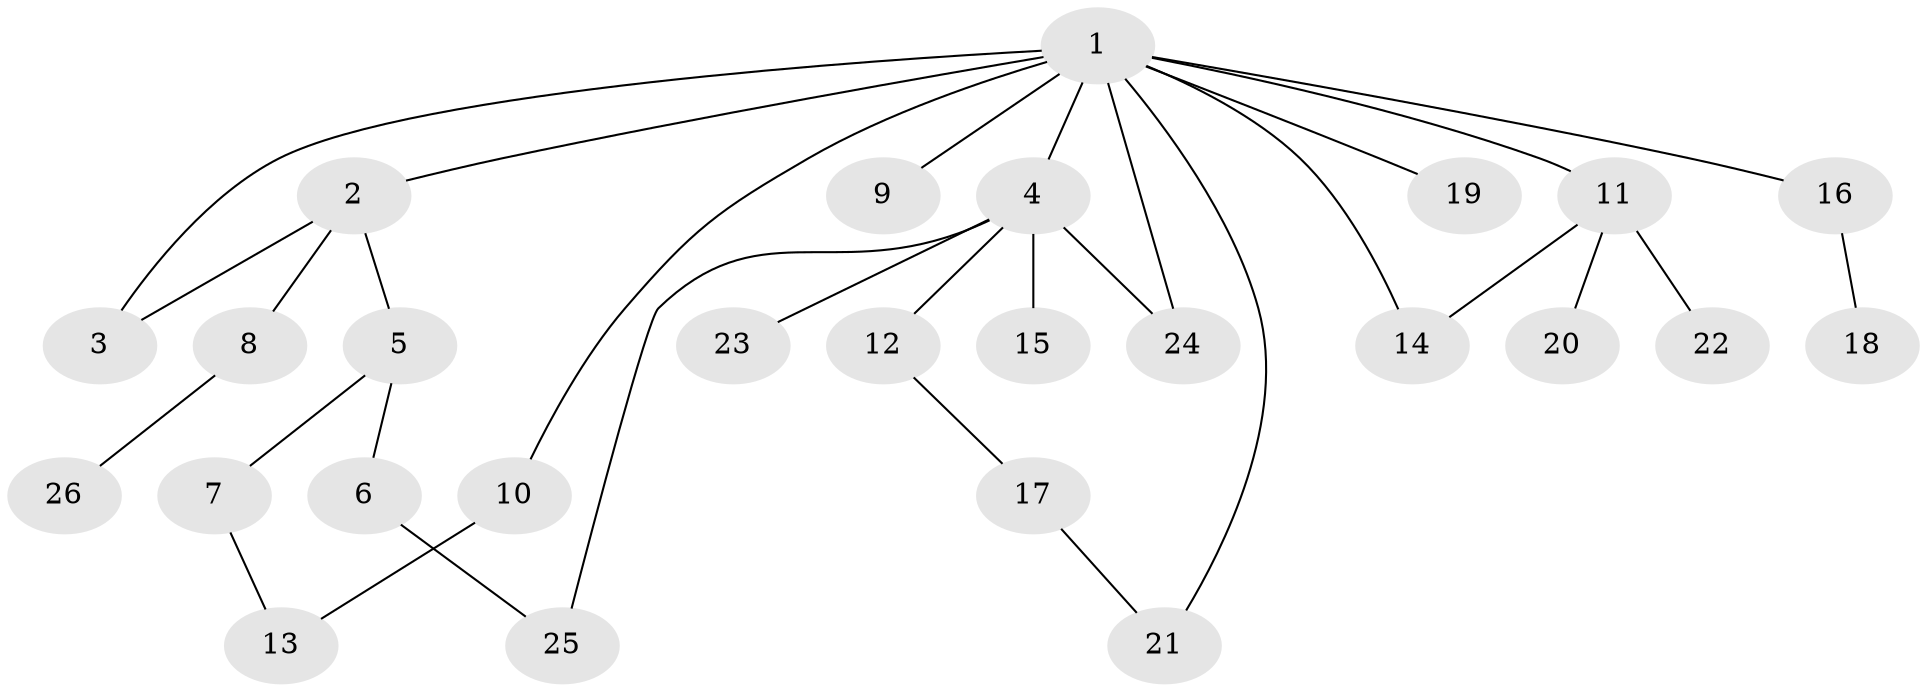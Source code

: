 // original degree distribution, {4: 0.04878048780487805, 8: 0.012195121951219513, 3: 0.17073170731707318, 5: 0.012195121951219513, 2: 0.3780487804878049, 7: 0.024390243902439025, 1: 0.35365853658536583}
// Generated by graph-tools (version 1.1) at 2025/49/03/04/25 22:49:04]
// undirected, 26 vertices, 31 edges
graph export_dot {
  node [color=gray90,style=filled];
  1;
  2;
  3;
  4;
  5;
  6;
  7;
  8;
  9;
  10;
  11;
  12;
  13;
  14;
  15;
  16;
  17;
  18;
  19;
  20;
  21;
  22;
  23;
  24;
  25;
  26;
  1 -- 2 [weight=1.0];
  1 -- 3 [weight=2.0];
  1 -- 4 [weight=1.0];
  1 -- 9 [weight=1.0];
  1 -- 10 [weight=1.0];
  1 -- 11 [weight=1.0];
  1 -- 14 [weight=1.0];
  1 -- 16 [weight=1.0];
  1 -- 19 [weight=1.0];
  1 -- 21 [weight=1.0];
  1 -- 24 [weight=1.0];
  2 -- 3 [weight=1.0];
  2 -- 5 [weight=1.0];
  2 -- 8 [weight=1.0];
  4 -- 12 [weight=1.0];
  4 -- 15 [weight=1.0];
  4 -- 23 [weight=1.0];
  4 -- 24 [weight=1.0];
  4 -- 25 [weight=1.0];
  5 -- 6 [weight=1.0];
  5 -- 7 [weight=1.0];
  6 -- 25 [weight=1.0];
  7 -- 13 [weight=1.0];
  8 -- 26 [weight=1.0];
  10 -- 13 [weight=1.0];
  11 -- 14 [weight=1.0];
  11 -- 20 [weight=1.0];
  11 -- 22 [weight=1.0];
  12 -- 17 [weight=1.0];
  16 -- 18 [weight=1.0];
  17 -- 21 [weight=1.0];
}
